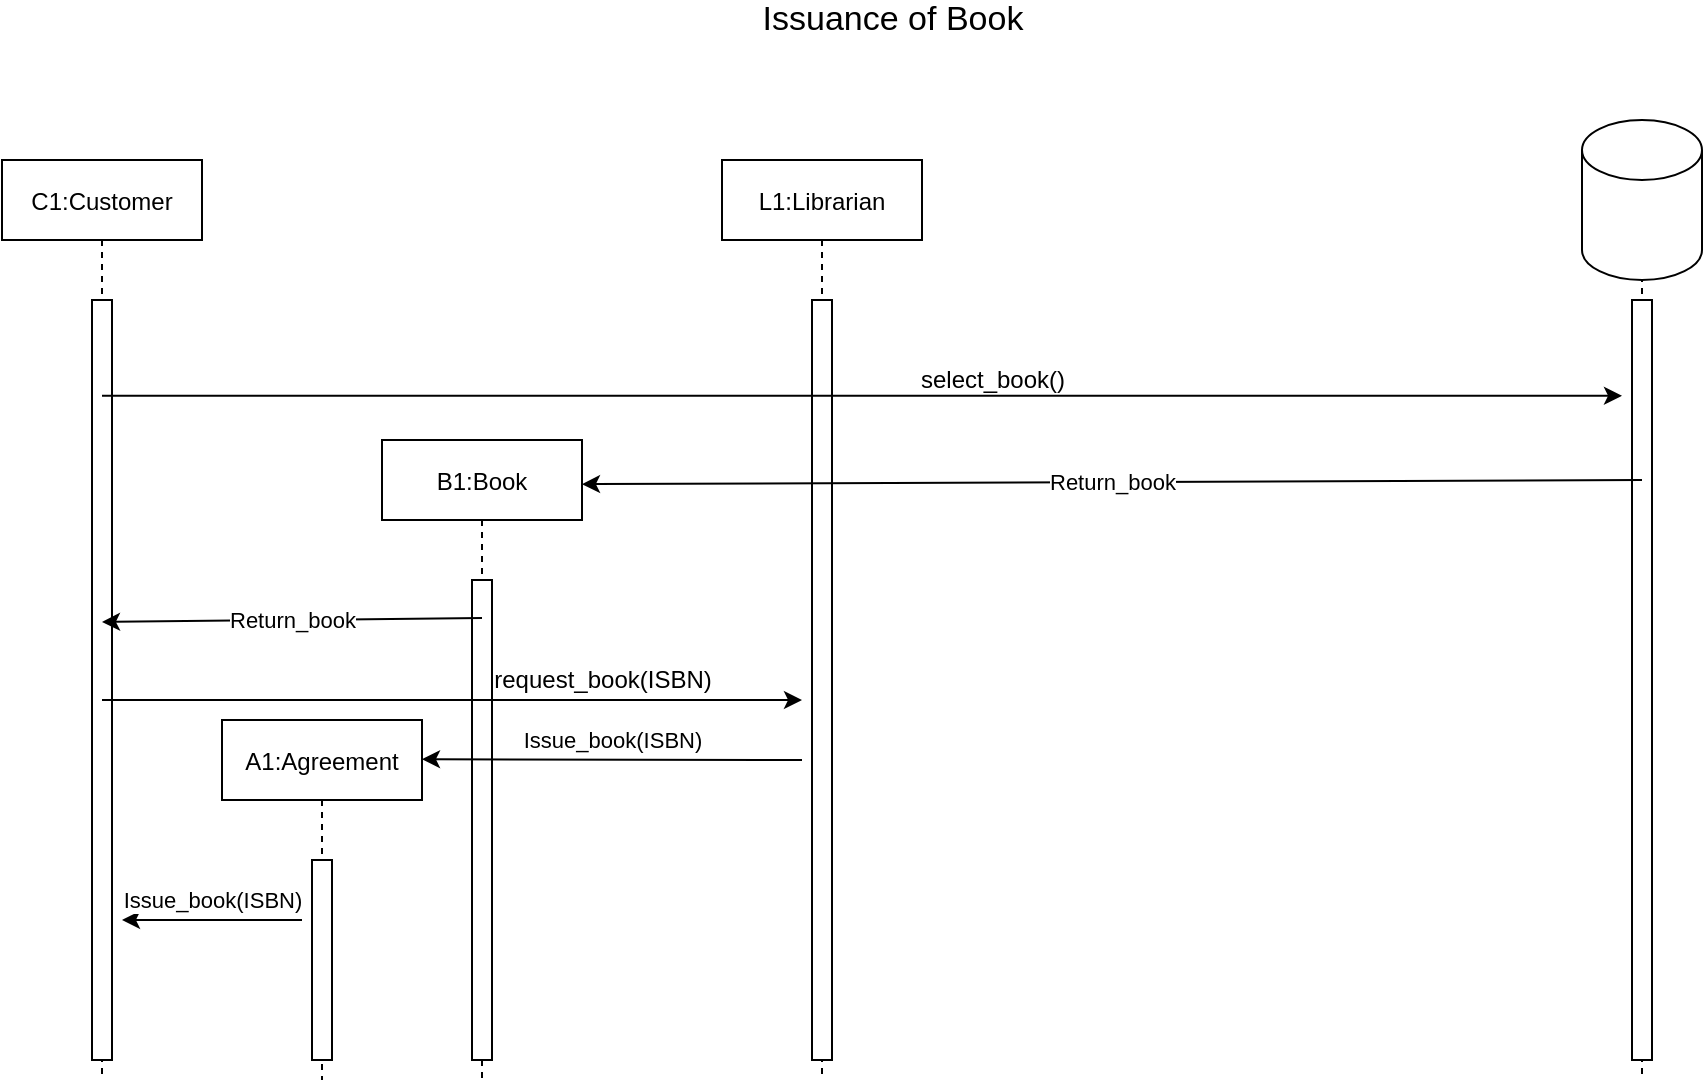<mxfile version="14.9.7" type="github">
  <diagram id="L8teDT4YcUjxgvzkZVUX" name="Page-1">
    <mxGraphModel dx="828" dy="521" grid="1" gridSize="10" guides="1" tooltips="1" connect="1" arrows="1" fold="1" page="1" pageScale="1" pageWidth="850" pageHeight="1100" math="0" shadow="0">
      <root>
        <mxCell id="0" />
        <mxCell id="1" parent="0" />
        <mxCell id="YUoJAOys_UIQfTASu8jf-1" value="L1:Librarian" style="shape=umlLifeline;perimeter=lifelinePerimeter;container=1;collapsible=0;recursiveResize=0;rounded=0;shadow=0;strokeWidth=1;" vertex="1" parent="1">
          <mxGeometry x="670" y="80" width="100" height="460" as="geometry" />
        </mxCell>
        <mxCell id="YUoJAOys_UIQfTASu8jf-2" value="" style="points=[];perimeter=orthogonalPerimeter;rounded=0;shadow=0;strokeWidth=1;" vertex="1" parent="YUoJAOys_UIQfTASu8jf-1">
          <mxGeometry x="45" y="70" width="10" height="380" as="geometry" />
        </mxCell>
        <mxCell id="YUoJAOys_UIQfTASu8jf-3" value="C1:Customer" style="shape=umlLifeline;perimeter=lifelinePerimeter;container=1;collapsible=0;recursiveResize=0;rounded=0;shadow=0;strokeWidth=1;" vertex="1" parent="1">
          <mxGeometry x="310" y="80" width="100" height="460" as="geometry" />
        </mxCell>
        <mxCell id="YUoJAOys_UIQfTASu8jf-4" value="" style="points=[];perimeter=orthogonalPerimeter;rounded=0;shadow=0;strokeWidth=1;" vertex="1" parent="YUoJAOys_UIQfTASu8jf-3">
          <mxGeometry x="45" y="70" width="10" height="380" as="geometry" />
        </mxCell>
        <mxCell id="YUoJAOys_UIQfTASu8jf-5" value="B1:Book" style="shape=umlLifeline;perimeter=lifelinePerimeter;container=1;collapsible=0;recursiveResize=0;rounded=0;shadow=0;strokeWidth=1;" vertex="1" parent="1">
          <mxGeometry x="1110" y="80" width="40" height="460" as="geometry" />
        </mxCell>
        <mxCell id="YUoJAOys_UIQfTASu8jf-6" value="" style="points=[];perimeter=orthogonalPerimeter;rounded=0;shadow=0;strokeWidth=1;" vertex="1" parent="YUoJAOys_UIQfTASu8jf-5">
          <mxGeometry x="15" y="70" width="10" height="380" as="geometry" />
        </mxCell>
        <mxCell id="YUoJAOys_UIQfTASu8jf-7" value="" style="shape=cylinder3;whiteSpace=wrap;html=1;boundedLbl=1;backgroundOutline=1;size=15;" vertex="1" parent="1">
          <mxGeometry x="1100" y="60" width="60" height="80" as="geometry" />
        </mxCell>
        <mxCell id="YUoJAOys_UIQfTASu8jf-8" value="" style="endArrow=classic;html=1;entryX=-0.5;entryY=0.126;entryDx=0;entryDy=0;entryPerimeter=0;" edge="1" parent="1" source="YUoJAOys_UIQfTASu8jf-3" target="YUoJAOys_UIQfTASu8jf-6">
          <mxGeometry width="50" height="50" relative="1" as="geometry">
            <mxPoint x="400" y="320" as="sourcePoint" />
            <mxPoint x="740" y="200" as="targetPoint" />
          </mxGeometry>
        </mxCell>
        <mxCell id="YUoJAOys_UIQfTASu8jf-9" value="select_book()" style="text;html=1;align=center;verticalAlign=middle;resizable=0;points=[];autosize=1;strokeColor=none;" vertex="1" parent="1">
          <mxGeometry x="760" y="180" width="90" height="20" as="geometry" />
        </mxCell>
        <mxCell id="YUoJAOys_UIQfTASu8jf-10" value="" style="endArrow=classic;html=1;exitX=0.5;exitY=0.237;exitDx=0;exitDy=0;exitPerimeter=0;entryX=1;entryY=0.069;entryDx=0;entryDy=0;entryPerimeter=0;" edge="1" parent="1" source="YUoJAOys_UIQfTASu8jf-6" target="YUoJAOys_UIQfTASu8jf-12">
          <mxGeometry relative="1" as="geometry">
            <mxPoint x="550" y="240" as="sourcePoint" />
            <mxPoint x="590" y="240" as="targetPoint" />
          </mxGeometry>
        </mxCell>
        <mxCell id="YUoJAOys_UIQfTASu8jf-11" value="Return_book" style="edgeLabel;resizable=0;html=1;align=center;verticalAlign=middle;" connectable="0" vertex="1" parent="YUoJAOys_UIQfTASu8jf-10">
          <mxGeometry relative="1" as="geometry" />
        </mxCell>
        <mxCell id="YUoJAOys_UIQfTASu8jf-12" value="B1:Book" style="shape=umlLifeline;perimeter=lifelinePerimeter;container=1;collapsible=0;recursiveResize=0;rounded=0;shadow=0;strokeWidth=1;" vertex="1" parent="1">
          <mxGeometry x="500" y="220" width="100" height="320" as="geometry" />
        </mxCell>
        <mxCell id="YUoJAOys_UIQfTASu8jf-13" value="" style="points=[];perimeter=orthogonalPerimeter;rounded=0;shadow=0;strokeWidth=1;" vertex="1" parent="YUoJAOys_UIQfTASu8jf-12">
          <mxGeometry x="45" y="70" width="10" height="240" as="geometry" />
        </mxCell>
        <mxCell id="YUoJAOys_UIQfTASu8jf-14" value="" style="endArrow=classic;html=1;exitX=0.5;exitY=0.237;exitDx=0;exitDy=0;exitPerimeter=0;" edge="1" parent="1">
          <mxGeometry relative="1" as="geometry">
            <mxPoint x="550" y="308.99" as="sourcePoint" />
            <mxPoint x="360" y="311" as="targetPoint" />
          </mxGeometry>
        </mxCell>
        <mxCell id="YUoJAOys_UIQfTASu8jf-15" value="Return_book" style="edgeLabel;resizable=0;html=1;align=center;verticalAlign=middle;" connectable="0" vertex="1" parent="YUoJAOys_UIQfTASu8jf-14">
          <mxGeometry relative="1" as="geometry" />
        </mxCell>
        <mxCell id="YUoJAOys_UIQfTASu8jf-16" value="" style="endArrow=classic;html=1;" edge="1" parent="1">
          <mxGeometry width="50" height="50" relative="1" as="geometry">
            <mxPoint x="360" y="350" as="sourcePoint" />
            <mxPoint x="710" y="350" as="targetPoint" />
          </mxGeometry>
        </mxCell>
        <mxCell id="YUoJAOys_UIQfTASu8jf-17" value="request_book(ISBN)" style="text;html=1;align=center;verticalAlign=middle;resizable=0;points=[];autosize=1;strokeColor=none;" vertex="1" parent="1">
          <mxGeometry x="550" y="330" width="120" height="20" as="geometry" />
        </mxCell>
        <mxCell id="YUoJAOys_UIQfTASu8jf-18" value="" style="endArrow=classic;html=1;entryX=1;entryY=0.069;entryDx=0;entryDy=0;entryPerimeter=0;" edge="1" parent="1">
          <mxGeometry relative="1" as="geometry">
            <mxPoint x="710" y="380" as="sourcePoint" />
            <mxPoint x="520" y="379.6" as="targetPoint" />
          </mxGeometry>
        </mxCell>
        <mxCell id="YUoJAOys_UIQfTASu8jf-19" value="Issue_book(ISBN)" style="edgeLabel;resizable=0;html=1;align=center;verticalAlign=middle;" connectable="0" vertex="1" parent="YUoJAOys_UIQfTASu8jf-18">
          <mxGeometry relative="1" as="geometry">
            <mxPoint y="-10" as="offset" />
          </mxGeometry>
        </mxCell>
        <mxCell id="YUoJAOys_UIQfTASu8jf-20" value="A1:Agreement" style="shape=umlLifeline;perimeter=lifelinePerimeter;container=1;collapsible=0;recursiveResize=0;rounded=0;shadow=0;strokeWidth=1;" vertex="1" parent="1">
          <mxGeometry x="420" y="360" width="100" height="180" as="geometry" />
        </mxCell>
        <mxCell id="YUoJAOys_UIQfTASu8jf-21" value="" style="points=[];perimeter=orthogonalPerimeter;rounded=0;shadow=0;strokeWidth=1;" vertex="1" parent="YUoJAOys_UIQfTASu8jf-20">
          <mxGeometry x="45" y="70" width="10" height="100" as="geometry" />
        </mxCell>
        <mxCell id="YUoJAOys_UIQfTASu8jf-22" value="" style="endArrow=classic;html=1;entryX=1;entryY=0.069;entryDx=0;entryDy=0;entryPerimeter=0;" edge="1" parent="1">
          <mxGeometry relative="1" as="geometry">
            <mxPoint x="460" y="460" as="sourcePoint" />
            <mxPoint x="370" y="460.0" as="targetPoint" />
          </mxGeometry>
        </mxCell>
        <mxCell id="YUoJAOys_UIQfTASu8jf-23" value="Issue_book(ISBN)" style="edgeLabel;resizable=0;html=1;align=center;verticalAlign=middle;" connectable="0" vertex="1" parent="YUoJAOys_UIQfTASu8jf-22">
          <mxGeometry relative="1" as="geometry">
            <mxPoint y="-10" as="offset" />
          </mxGeometry>
        </mxCell>
        <mxCell id="YUoJAOys_UIQfTASu8jf-24" value="&lt;font style=&quot;font-size: 17px&quot;&gt;Issuance of Book&lt;/font&gt;" style="text;html=1;align=center;verticalAlign=middle;resizable=0;points=[];autosize=1;strokeColor=none;" vertex="1" parent="1">
          <mxGeometry x="680" width="150" height="20" as="geometry" />
        </mxCell>
      </root>
    </mxGraphModel>
  </diagram>
</mxfile>
